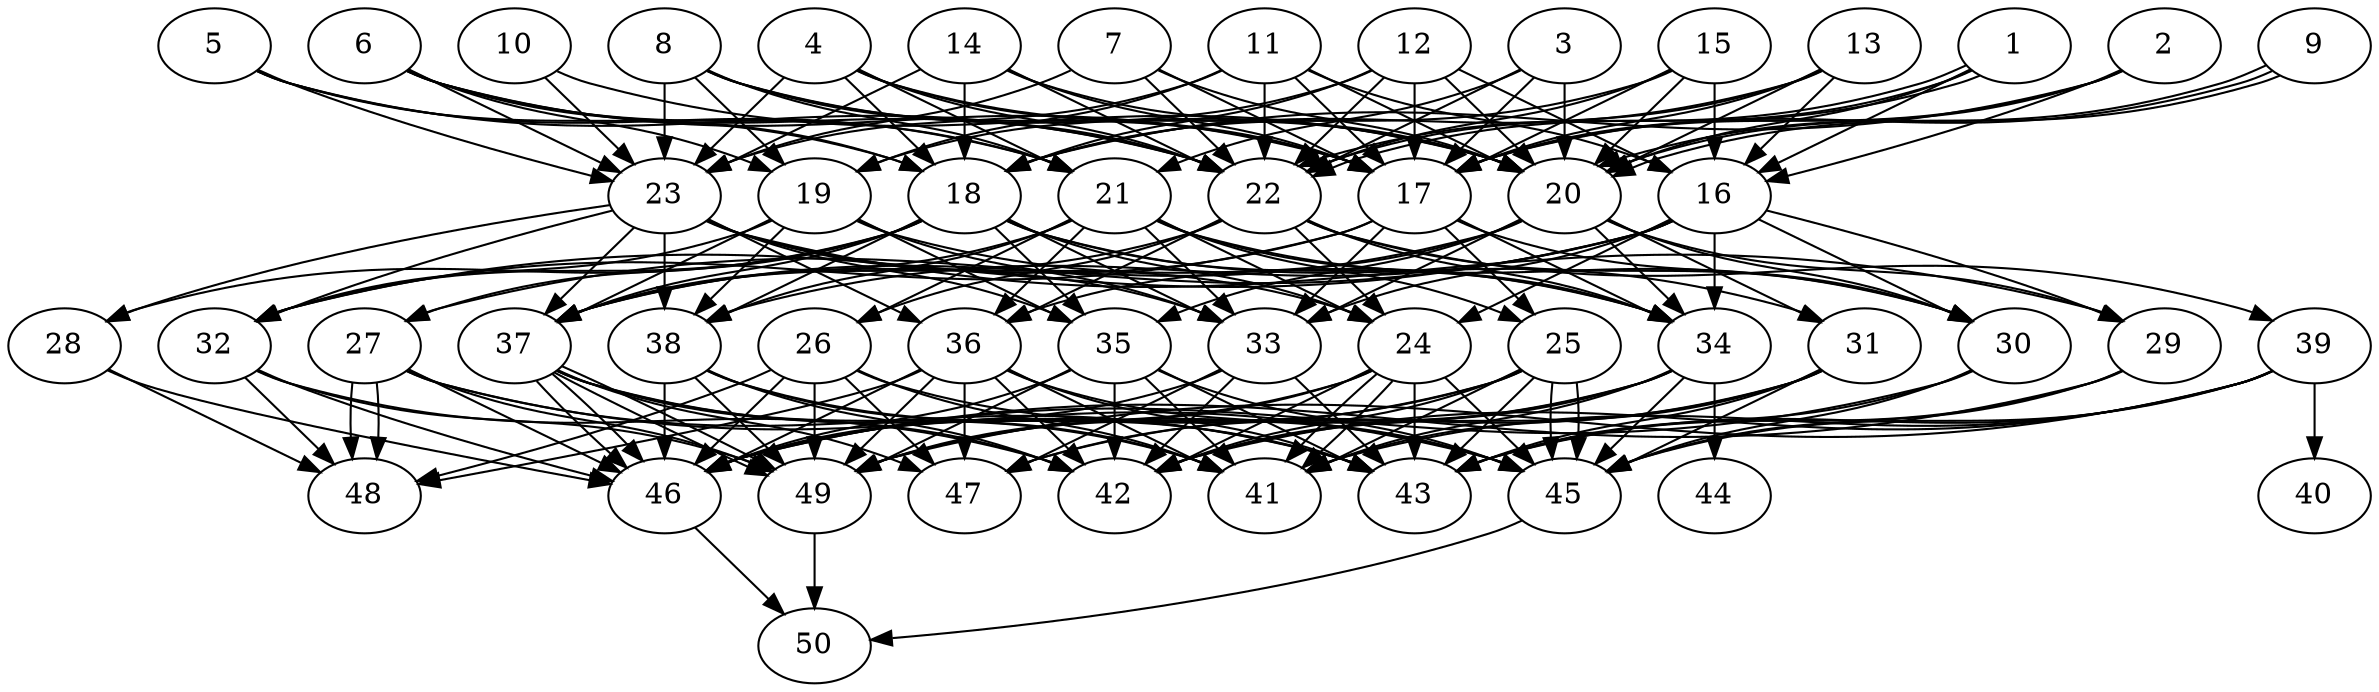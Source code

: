// DAG automatically generated by daggen at Thu Oct  3 14:07:56 2019
// ./daggen --dot -n 50 --ccr 0.4 --fat 0.7 --regular 0.5 --density 0.9 --mindata 5242880 --maxdata 52428800 
digraph G {
  1 [size="83496960", alpha="0.20", expect_size="33398784"] 
  1 -> 16 [size ="33398784"]
  1 -> 17 [size ="33398784"]
  1 -> 20 [size ="33398784"]
  1 -> 22 [size ="33398784"]
  1 -> 22 [size ="33398784"]
  2 [size="73443840", alpha="0.19", expect_size="29377536"] 
  2 -> 16 [size ="29377536"]
  2 -> 17 [size ="29377536"]
  2 -> 18 [size ="29377536"]
  2 -> 20 [size ="29377536"]
  3 [size="41118720", alpha="0.02", expect_size="16447488"] 
  3 -> 17 [size ="16447488"]
  3 -> 20 [size ="16447488"]
  3 -> 21 [size ="16447488"]
  3 -> 22 [size ="16447488"]
  4 [size="76334080", alpha="0.18", expect_size="30533632"] 
  4 -> 17 [size ="30533632"]
  4 -> 18 [size ="30533632"]
  4 -> 20 [size ="30533632"]
  4 -> 21 [size ="30533632"]
  4 -> 22 [size ="30533632"]
  4 -> 23 [size ="30533632"]
  5 [size="31065600", alpha="0.13", expect_size="12426240"] 
  5 -> 18 [size ="12426240"]
  5 -> 21 [size ="12426240"]
  5 -> 22 [size ="12426240"]
  5 -> 23 [size ="12426240"]
  6 [size="73779200", alpha="0.11", expect_size="29511680"] 
  6 -> 17 [size ="29511680"]
  6 -> 18 [size ="29511680"]
  6 -> 19 [size ="29511680"]
  6 -> 21 [size ="29511680"]
  6 -> 22 [size ="29511680"]
  6 -> 23 [size ="29511680"]
  7 [size="53555200", alpha="0.12", expect_size="21422080"] 
  7 -> 17 [size ="21422080"]
  7 -> 20 [size ="21422080"]
  7 -> 22 [size ="21422080"]
  7 -> 23 [size ="21422080"]
  8 [size="60833280", alpha="0.07", expect_size="24333312"] 
  8 -> 17 [size ="24333312"]
  8 -> 19 [size ="24333312"]
  8 -> 20 [size ="24333312"]
  8 -> 21 [size ="24333312"]
  8 -> 22 [size ="24333312"]
  8 -> 23 [size ="24333312"]
  9 [size="82344960", alpha="0.18", expect_size="32937984"] 
  9 -> 17 [size ="32937984"]
  9 -> 20 [size ="32937984"]
  9 -> 20 [size ="32937984"]
  10 [size="91392000", alpha="0.02", expect_size="36556800"] 
  10 -> 20 [size ="36556800"]
  10 -> 23 [size ="36556800"]
  11 [size="79331840", alpha="0.16", expect_size="31732736"] 
  11 -> 16 [size ="31732736"]
  11 -> 17 [size ="31732736"]
  11 -> 19 [size ="31732736"]
  11 -> 20 [size ="31732736"]
  11 -> 22 [size ="31732736"]
  11 -> 23 [size ="31732736"]
  12 [size="77232640", alpha="0.05", expect_size="30893056"] 
  12 -> 16 [size ="30893056"]
  12 -> 17 [size ="30893056"]
  12 -> 18 [size ="30893056"]
  12 -> 19 [size ="30893056"]
  12 -> 20 [size ="30893056"]
  12 -> 22 [size ="30893056"]
  13 [size="71823360", alpha="0.07", expect_size="28729344"] 
  13 -> 16 [size ="28729344"]
  13 -> 17 [size ="28729344"]
  13 -> 18 [size ="28729344"]
  13 -> 20 [size ="28729344"]
  13 -> 22 [size ="28729344"]
  14 [size="80832000", alpha="0.11", expect_size="32332800"] 
  14 -> 17 [size ="32332800"]
  14 -> 18 [size ="32332800"]
  14 -> 20 [size ="32332800"]
  14 -> 22 [size ="32332800"]
  14 -> 23 [size ="32332800"]
  15 [size="66667520", alpha="0.18", expect_size="26667008"] 
  15 -> 16 [size ="26667008"]
  15 -> 17 [size ="26667008"]
  15 -> 18 [size ="26667008"]
  15 -> 20 [size ="26667008"]
  15 -> 22 [size ="26667008"]
  16 [size="24158720", alpha="0.13", expect_size="9663488"] 
  16 -> 24 [size ="9663488"]
  16 -> 27 [size ="9663488"]
  16 -> 29 [size ="9663488"]
  16 -> 30 [size ="9663488"]
  16 -> 32 [size ="9663488"]
  16 -> 33 [size ="9663488"]
  16 -> 34 [size ="9663488"]
  16 -> 38 [size ="9663488"]
  17 [size="87252480", alpha="0.05", expect_size="34900992"] 
  17 -> 25 [size ="34900992"]
  17 -> 30 [size ="34900992"]
  17 -> 32 [size ="34900992"]
  17 -> 33 [size ="34900992"]
  17 -> 34 [size ="34900992"]
  17 -> 37 [size ="34900992"]
  18 [size="39009280", alpha="0.07", expect_size="15603712"] 
  18 -> 24 [size ="15603712"]
  18 -> 27 [size ="15603712"]
  18 -> 28 [size ="15603712"]
  18 -> 31 [size ="15603712"]
  18 -> 32 [size ="15603712"]
  18 -> 33 [size ="15603712"]
  18 -> 34 [size ="15603712"]
  18 -> 35 [size ="15603712"]
  18 -> 37 [size ="15603712"]
  18 -> 38 [size ="15603712"]
  19 [size="79362560", alpha="0.14", expect_size="31745024"] 
  19 -> 32 [size ="31745024"]
  19 -> 33 [size ="31745024"]
  19 -> 34 [size ="31745024"]
  19 -> 35 [size ="31745024"]
  19 -> 37 [size ="31745024"]
  19 -> 38 [size ="31745024"]
  20 [size="67712000", alpha="0.13", expect_size="27084800"] 
  20 -> 29 [size ="27084800"]
  20 -> 30 [size ="27084800"]
  20 -> 31 [size ="27084800"]
  20 -> 33 [size ="27084800"]
  20 -> 34 [size ="27084800"]
  20 -> 35 [size ="27084800"]
  20 -> 36 [size ="27084800"]
  20 -> 37 [size ="27084800"]
  21 [size="76956160", alpha="0.04", expect_size="30782464"] 
  21 -> 24 [size ="30782464"]
  21 -> 25 [size ="30782464"]
  21 -> 26 [size ="30782464"]
  21 -> 30 [size ="30782464"]
  21 -> 33 [size ="30782464"]
  21 -> 34 [size ="30782464"]
  21 -> 36 [size ="30782464"]
  21 -> 37 [size ="30782464"]
  21 -> 38 [size ="30782464"]
  22 [size="52180480", alpha="0.06", expect_size="20872192"] 
  22 -> 24 [size ="20872192"]
  22 -> 26 [size ="20872192"]
  22 -> 30 [size ="20872192"]
  22 -> 34 [size ="20872192"]
  22 -> 36 [size ="20872192"]
  22 -> 37 [size ="20872192"]
  22 -> 39 [size ="20872192"]
  23 [size="83061760", alpha="0.12", expect_size="33224704"] 
  23 -> 24 [size ="33224704"]
  23 -> 28 [size ="33224704"]
  23 -> 29 [size ="33224704"]
  23 -> 32 [size ="33224704"]
  23 -> 33 [size ="33224704"]
  23 -> 35 [size ="33224704"]
  23 -> 36 [size ="33224704"]
  23 -> 37 [size ="33224704"]
  23 -> 38 [size ="33224704"]
  24 [size="122432000", alpha="0.08", expect_size="48972800"] 
  24 -> 41 [size ="48972800"]
  24 -> 41 [size ="48972800"]
  24 -> 42 [size ="48972800"]
  24 -> 43 [size ="48972800"]
  24 -> 45 [size ="48972800"]
  24 -> 46 [size ="48972800"]
  24 -> 49 [size ="48972800"]
  25 [size="68940800", alpha="0.08", expect_size="27576320"] 
  25 -> 41 [size ="27576320"]
  25 -> 42 [size ="27576320"]
  25 -> 43 [size ="27576320"]
  25 -> 45 [size ="27576320"]
  25 -> 45 [size ="27576320"]
  25 -> 46 [size ="27576320"]
  25 -> 49 [size ="27576320"]
  26 [size="55992320", alpha="0.19", expect_size="22396928"] 
  26 -> 41 [size ="22396928"]
  26 -> 45 [size ="22396928"]
  26 -> 46 [size ="22396928"]
  26 -> 47 [size ="22396928"]
  26 -> 48 [size ="22396928"]
  26 -> 49 [size ="22396928"]
  27 [size="17456640", alpha="0.16", expect_size="6982656"] 
  27 -> 43 [size ="6982656"]
  27 -> 45 [size ="6982656"]
  27 -> 46 [size ="6982656"]
  27 -> 48 [size ="6982656"]
  27 -> 48 [size ="6982656"]
  27 -> 49 [size ="6982656"]
  28 [size="44285440", alpha="0.01", expect_size="17714176"] 
  28 -> 46 [size ="17714176"]
  28 -> 48 [size ="17714176"]
  29 [size="83389440", alpha="0.18", expect_size="33355776"] 
  29 -> 43 [size ="33355776"]
  29 -> 45 [size ="33355776"]
  29 -> 46 [size ="33355776"]
  30 [size="46704640", alpha="0.08", expect_size="18681856"] 
  30 -> 43 [size ="18681856"]
  30 -> 45 [size ="18681856"]
  30 -> 46 [size ="18681856"]
  31 [size="123315200", alpha="0.09", expect_size="49326080"] 
  31 -> 41 [size ="49326080"]
  31 -> 42 [size ="49326080"]
  31 -> 43 [size ="49326080"]
  31 -> 45 [size ="49326080"]
  31 -> 47 [size ="49326080"]
  32 [size="29708800", alpha="0.01", expect_size="11883520"] 
  32 -> 42 [size ="11883520"]
  32 -> 46 [size ="11883520"]
  32 -> 48 [size ="11883520"]
  32 -> 49 [size ="11883520"]
  33 [size="62156800", alpha="0.03", expect_size="24862720"] 
  33 -> 42 [size ="24862720"]
  33 -> 43 [size ="24862720"]
  33 -> 46 [size ="24862720"]
  33 -> 47 [size ="24862720"]
  34 [size="130705920", alpha="0.17", expect_size="52282368"] 
  34 -> 41 [size ="52282368"]
  34 -> 42 [size ="52282368"]
  34 -> 44 [size ="52282368"]
  34 -> 45 [size ="52282368"]
  34 -> 47 [size ="52282368"]
  34 -> 49 [size ="52282368"]
  35 [size="62658560", alpha="0.20", expect_size="25063424"] 
  35 -> 41 [size ="25063424"]
  35 -> 42 [size ="25063424"]
  35 -> 43 [size ="25063424"]
  35 -> 45 [size ="25063424"]
  35 -> 46 [size ="25063424"]
  35 -> 49 [size ="25063424"]
  36 [size="111897600", alpha="0.05", expect_size="44759040"] 
  36 -> 41 [size ="44759040"]
  36 -> 42 [size ="44759040"]
  36 -> 43 [size ="44759040"]
  36 -> 45 [size ="44759040"]
  36 -> 46 [size ="44759040"]
  36 -> 47 [size ="44759040"]
  36 -> 48 [size ="44759040"]
  36 -> 49 [size ="44759040"]
  37 [size="103170560", alpha="0.02", expect_size="41268224"] 
  37 -> 41 [size ="41268224"]
  37 -> 42 [size ="41268224"]
  37 -> 43 [size ="41268224"]
  37 -> 46 [size ="41268224"]
  37 -> 46 [size ="41268224"]
  37 -> 47 [size ="41268224"]
  37 -> 49 [size ="41268224"]
  37 -> 49 [size ="41268224"]
  38 [size="76928000", alpha="0.03", expect_size="30771200"] 
  38 -> 41 [size ="30771200"]
  38 -> 42 [size ="30771200"]
  38 -> 43 [size ="30771200"]
  38 -> 46 [size ="30771200"]
  38 -> 49 [size ="30771200"]
  39 [size="80896000", alpha="0.16", expect_size="32358400"] 
  39 -> 40 [size ="32358400"]
  39 -> 41 [size ="32358400"]
  39 -> 42 [size ="32358400"]
  39 -> 43 [size ="32358400"]
  39 -> 45 [size ="32358400"]
  39 -> 49 [size ="32358400"]
  40 [size="66350080", alpha="0.18", expect_size="26540032"] 
  41 [size="111575040", alpha="0.11", expect_size="44630016"] 
  42 [size="46868480", alpha="0.11", expect_size="18747392"] 
  43 [size="54323200", alpha="0.02", expect_size="21729280"] 
  44 [size="74688000", alpha="0.12", expect_size="29875200"] 
  45 [size="57728000", alpha="0.11", expect_size="23091200"] 
  45 -> 50 [size ="23091200"]
  46 [size="57003520", alpha="0.18", expect_size="22801408"] 
  46 -> 50 [size ="22801408"]
  47 [size="83568640", alpha="0.05", expect_size="33427456"] 
  48 [size="93606400", alpha="0.18", expect_size="37442560"] 
  49 [size="113016320", alpha="0.03", expect_size="45206528"] 
  49 -> 50 [size ="45206528"]
  50 [size="90091520", alpha="0.13", expect_size="36036608"] 
}
